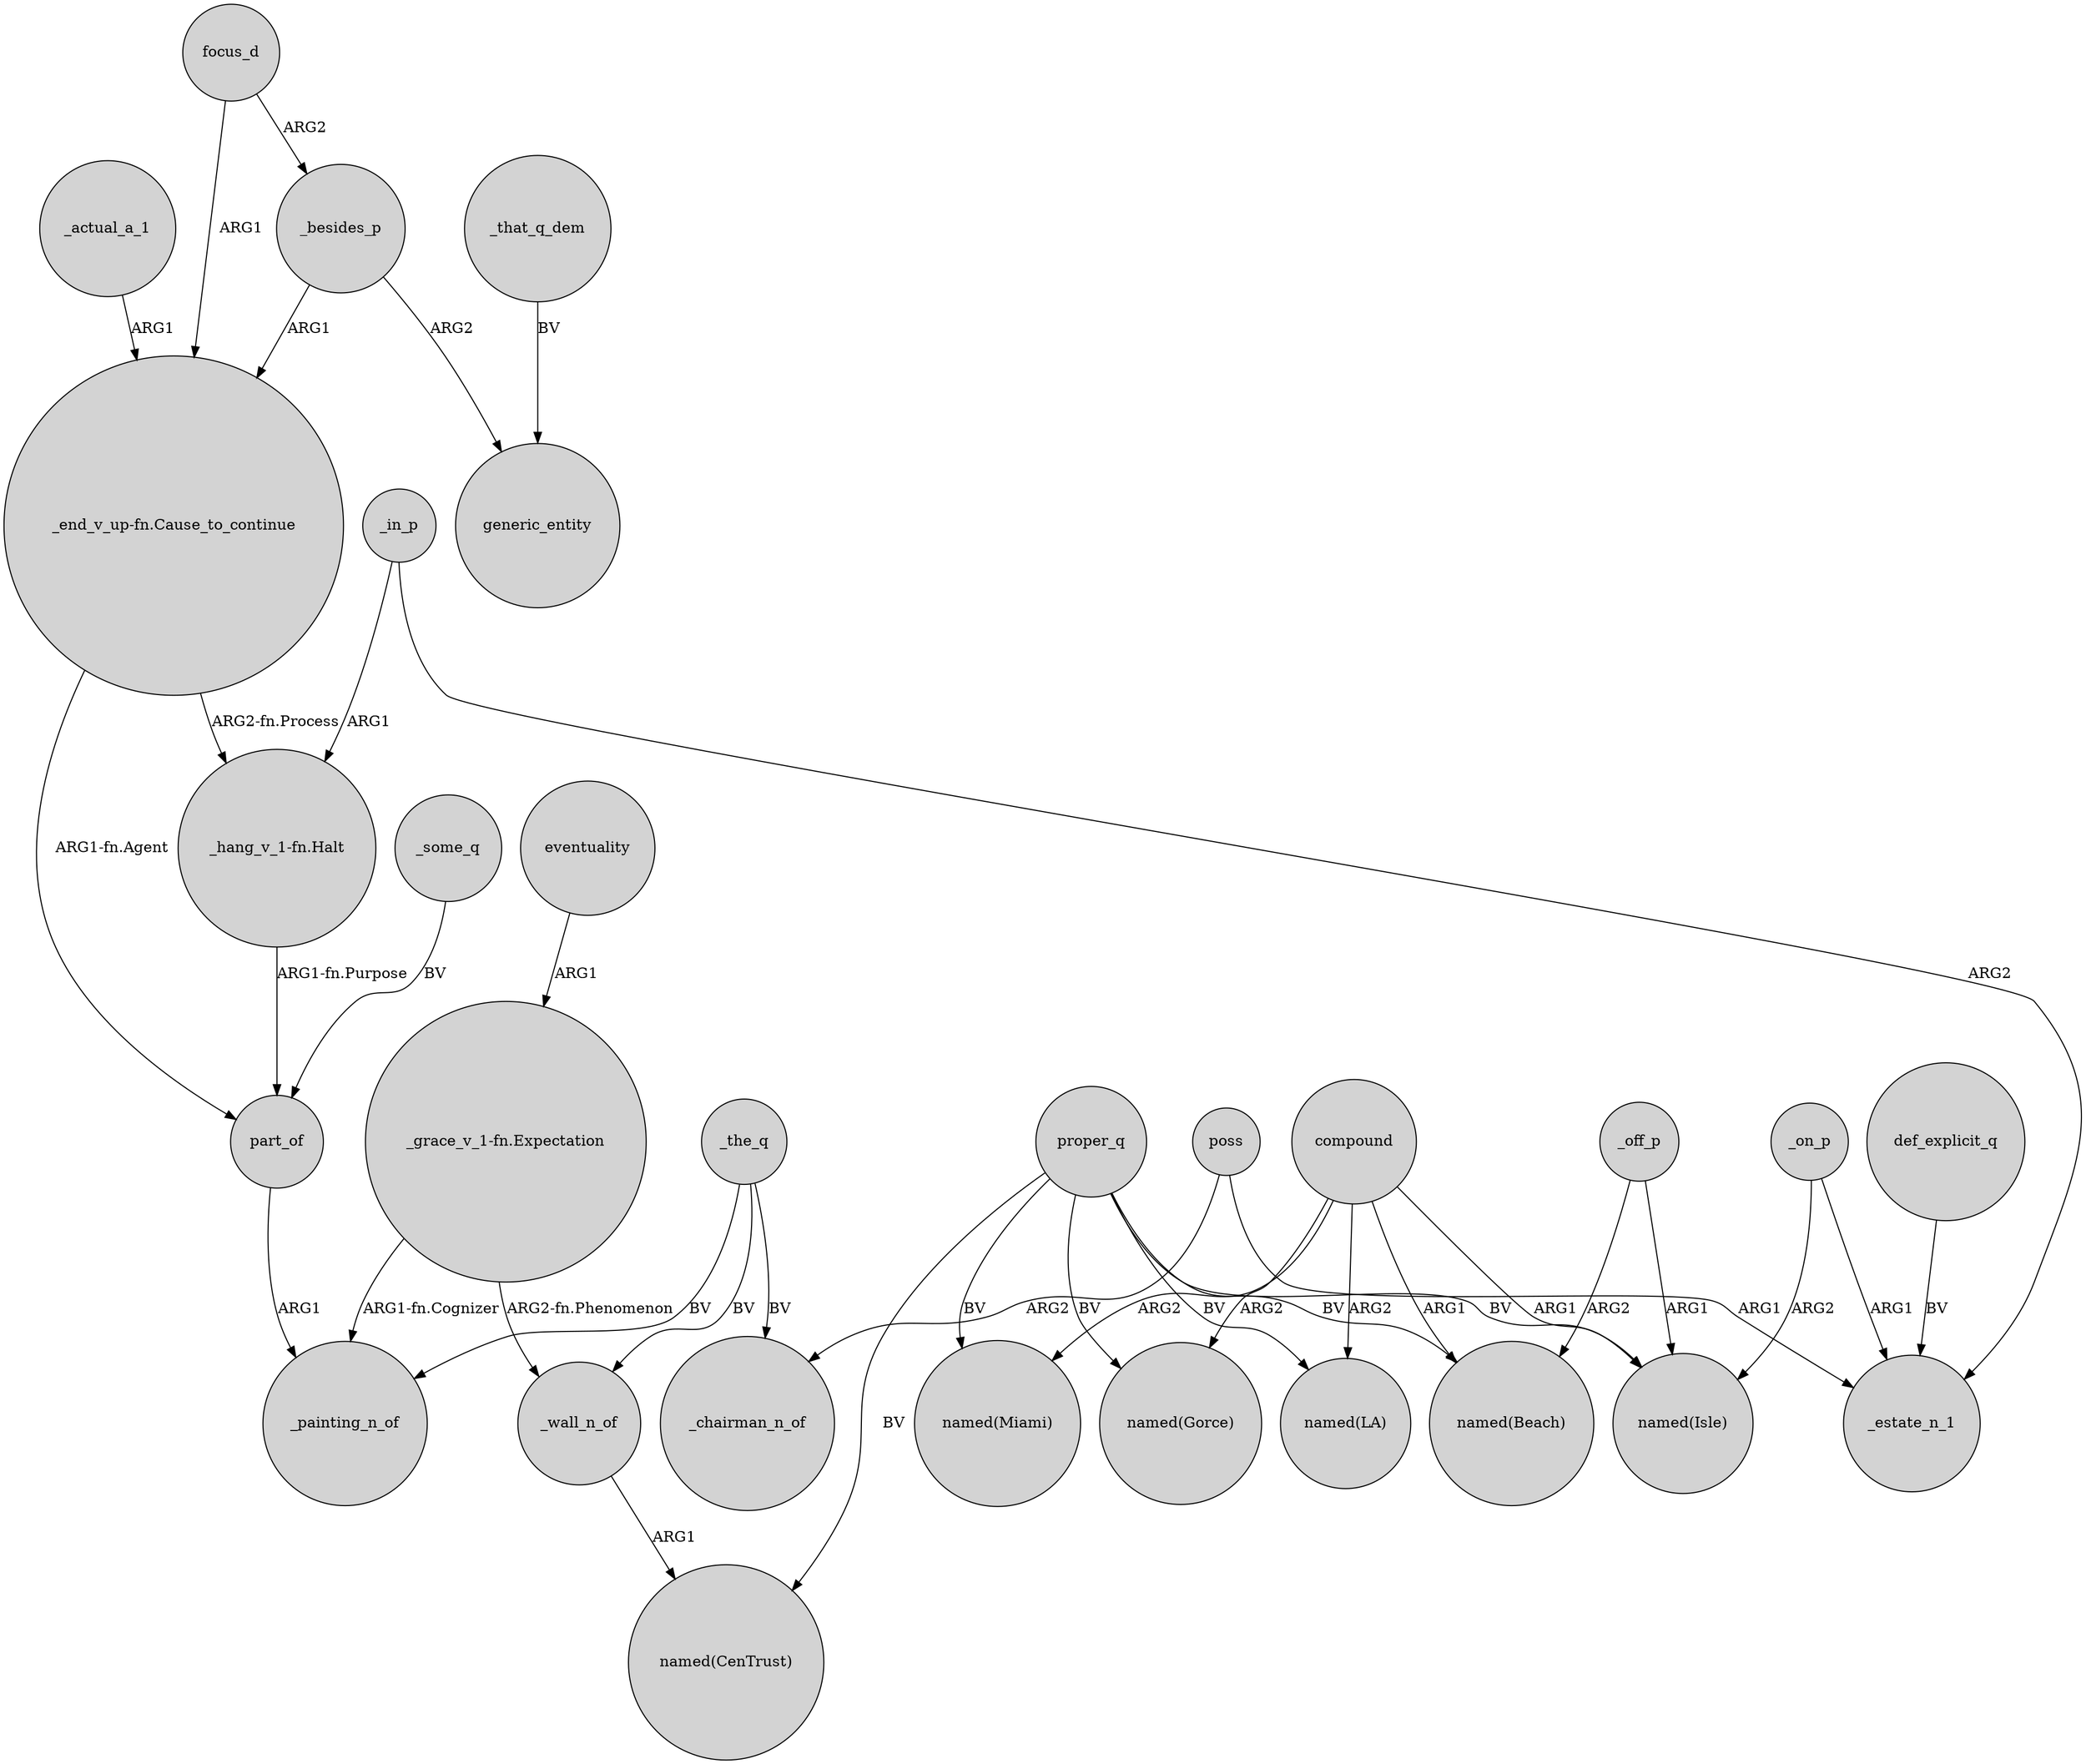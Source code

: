 digraph {
	node [shape=circle style=filled]
	_the_q -> _wall_n_of [label=BV]
	proper_q -> "named(Miami)" [label=BV]
	eventuality -> "_grace_v_1-fn.Expectation" [label=ARG1]
	_on_p -> "named(Isle)" [label=ARG2]
	compound -> "named(Isle)" [label=ARG1]
	_wall_n_of -> "named(CenTrust)" [label=ARG1]
	"_end_v_up-fn.Cause_to_continue" -> part_of [label="ARG1-fn.Agent"]
	"_grace_v_1-fn.Expectation" -> _wall_n_of [label="ARG2-fn.Phenomenon"]
	compound -> "named(Beach)" [label=ARG1]
	poss -> _estate_n_1 [label=ARG1]
	_actual_a_1 -> "_end_v_up-fn.Cause_to_continue" [label=ARG1]
	proper_q -> "named(Isle)" [label=BV]
	_on_p -> _estate_n_1 [label=ARG1]
	compound -> "named(Miami)" [label=ARG2]
	proper_q -> "named(CenTrust)" [label=BV]
	compound -> "named(Gorce)" [label=ARG2]
	_off_p -> "named(Beach)" [label=ARG2]
	poss -> _chairman_n_of [label=ARG2]
	proper_q -> "named(LA)" [label=BV]
	"_grace_v_1-fn.Expectation" -> _painting_n_of [label="ARG1-fn.Cognizer"]
	_besides_p -> "_end_v_up-fn.Cause_to_continue" [label=ARG1]
	def_explicit_q -> _estate_n_1 [label=BV]
	_some_q -> part_of [label=BV]
	_the_q -> _painting_n_of [label=BV]
	compound -> "named(LA)" [label=ARG2]
	_off_p -> "named(Isle)" [label=ARG1]
	_in_p -> "_hang_v_1-fn.Halt" [label=ARG1]
	part_of -> _painting_n_of [label=ARG1]
	"_end_v_up-fn.Cause_to_continue" -> "_hang_v_1-fn.Halt" [label="ARG2-fn.Process"]
	focus_d -> "_end_v_up-fn.Cause_to_continue" [label=ARG1]
	_the_q -> _chairman_n_of [label=BV]
	_in_p -> _estate_n_1 [label=ARG2]
	_that_q_dem -> generic_entity [label=BV]
	proper_q -> "named(Gorce)" [label=BV]
	focus_d -> _besides_p [label=ARG2]
	proper_q -> "named(Beach)" [label=BV]
	"_hang_v_1-fn.Halt" -> part_of [label="ARG1-fn.Purpose"]
	_besides_p -> generic_entity [label=ARG2]
}
